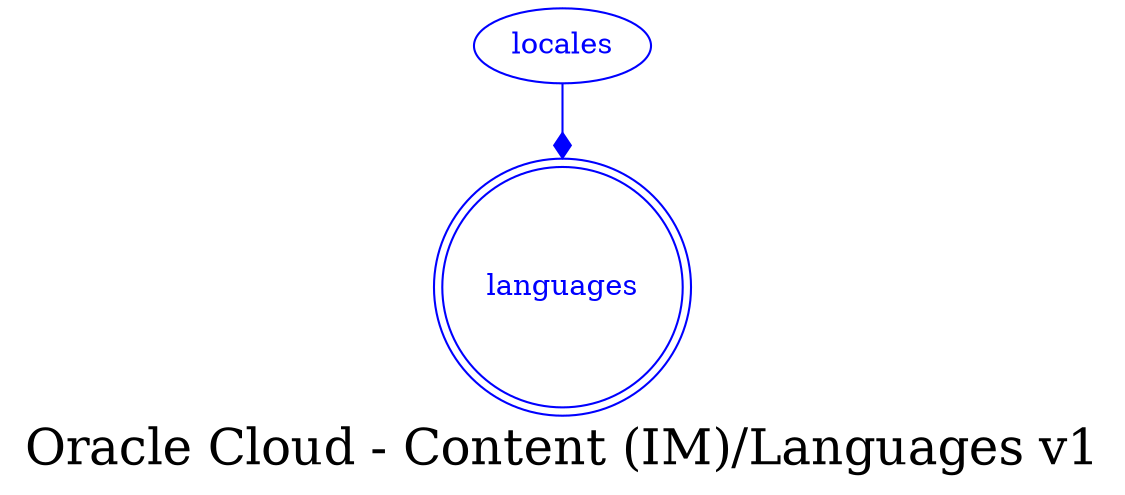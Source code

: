 digraph LexiconGraph {
graph[label="Oracle Cloud - Content (IM)/Languages v1", fontsize=24]
splines=true
"languages" [color=blue, fontcolor=blue, shape=doublecircle]
"locales" -> "languages" [color=blue, fontcolor=blue, arrowhead=diamond, arrowtail=none]
"locales" [color=blue, fontcolor=blue, shape=ellipse]
}

